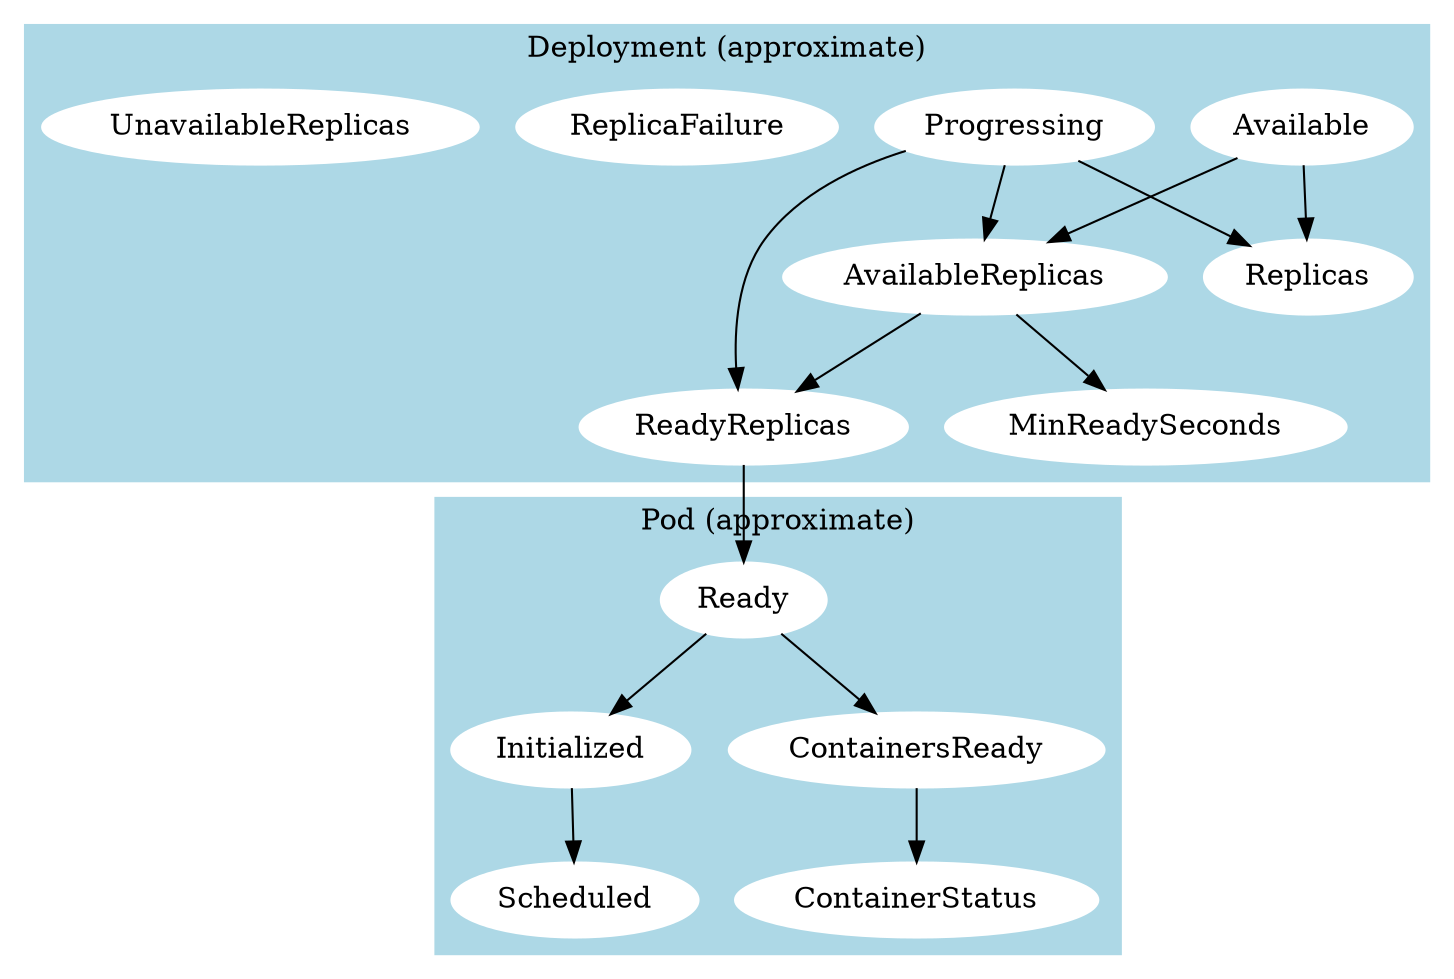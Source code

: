 digraph lifecycle {
  graph [style=filled,color=lightgrey]
  node [style=filled,color=white];

  subgraph cluster_deployment {
    label = "Deployment (approximate)";
    style = filled
    color = lightblue

    DeploymentAvailable [label=Available, href="https://godoc.org/k8s.io/api/apps/v1#DeploymentAvailable"]
    DeploymentProgressing [label=Progressing, href="https://godoc.org/k8s.io/api/apps/v1#DeploymentProgressing"]
    DeploymentReplicaFailure [label=ReplicaFailure, href="https://godoc.org/k8s.io/api/apps/v1#DeploymentReplicaFailure"]

    DeploymentReplicas [label=Replicas, href="https://godoc.org/k8s.io/kubernetes/pkg/apis/apps#DeploymentStatus"]
    DeploymentReadyReplicas [label=ReadyReplicas, href="https://godoc.org/k8s.io/kubernetes/pkg/apis/apps#DeploymentStatus"]
    DeploymentAvailableReplicas [label=AvailableReplicas, href="https://godoc.org/k8s.io/kubernetes/pkg/apis/apps#DeploymentStatus"]
    DeploymentUnavailableReplicas [label=UnavailableReplicas, href="https://godoc.org/k8s.io/kubernetes/pkg/apis/apps#DeploymentStatus"]

    DeploymentMinReadySeconds [label=MinReadySeconds, href="https://godoc.org/k8s.io/api/apps/v1#DeploymentSpec"]

    DeploymentProgressing -> DeploymentReplicas
    DeploymentProgressing -> DeploymentReadyReplicas
    DeploymentProgressing -> DeploymentAvailableReplicas

    DeploymentAvailable -> DeploymentAvailableReplicas
    DeploymentAvailable -> DeploymentReplicas

    DeploymentAvailableReplicas -> DeploymentMinReadySeconds
  }

  subgraph cluster_pods {
    label = "Pod (approximate)";
    style = filled
    color = lightblue

    PodReady [label=Ready, href="https://godoc.org/k8s.io/api/core/v1#PodReady"]
    PodScheduled [label=Scheduled, href="https://godoc.org/k8s.io/api/core/v1#PodScheduled"]
    PodInitialized [label=Initialized, href="https://godoc.org/k8s.io/api/core/v1#PodInitialized"]
    ContainersReady [label=ContainersReady, href="https://godoc.org/k8s.io/api/core/v1#ContainersReady"]
    ContainerStatus [label=ContainerStatus, href="https://godoc.org/k8s.io/api/core/v1#ContainerStatus"]

    PodReady -> ContainersReady
    PodReady -> PodInitialized
    PodInitialized -> PodScheduled

    ContainersReady -> ContainerStatus
  }

  DeploymentAvailableReplicas -> DeploymentReadyReplicas
  DeploymentReadyReplicas -> PodReady
}
